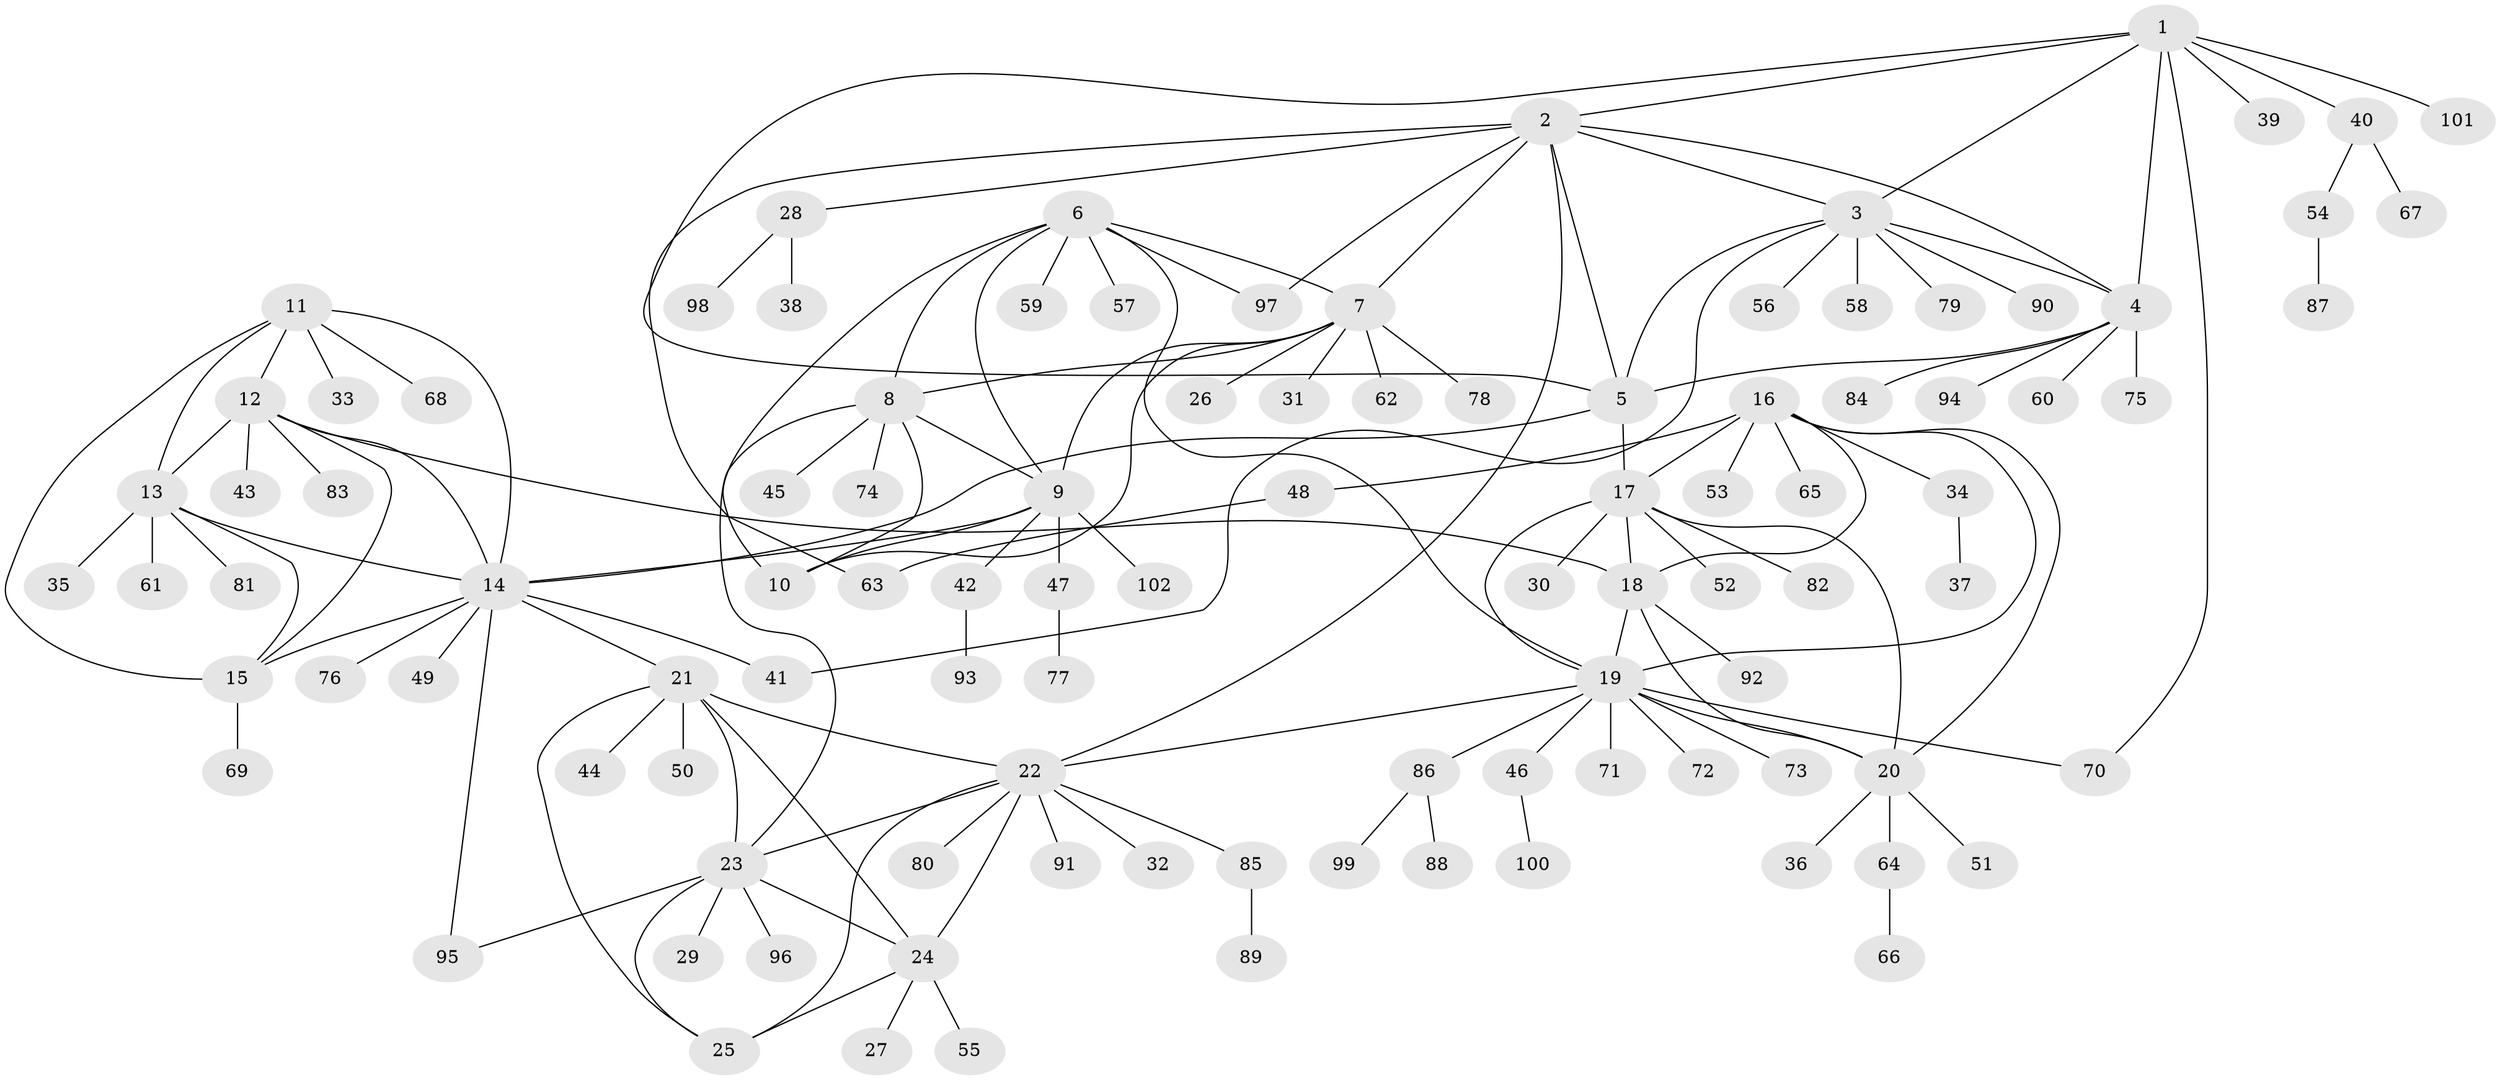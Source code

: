 // coarse degree distribution, {11: 0.0125, 9: 0.0125, 5: 0.025, 6: 0.025, 7: 0.025, 10: 0.0375, 3: 0.0375, 8: 0.025, 4: 0.025, 14: 0.0125, 1: 0.6625, 2: 0.1}
// Generated by graph-tools (version 1.1) at 2025/52/02/27/25 19:52:18]
// undirected, 102 vertices, 142 edges
graph export_dot {
graph [start="1"]
  node [color=gray90,style=filled];
  1;
  2;
  3;
  4;
  5;
  6;
  7;
  8;
  9;
  10;
  11;
  12;
  13;
  14;
  15;
  16;
  17;
  18;
  19;
  20;
  21;
  22;
  23;
  24;
  25;
  26;
  27;
  28;
  29;
  30;
  31;
  32;
  33;
  34;
  35;
  36;
  37;
  38;
  39;
  40;
  41;
  42;
  43;
  44;
  45;
  46;
  47;
  48;
  49;
  50;
  51;
  52;
  53;
  54;
  55;
  56;
  57;
  58;
  59;
  60;
  61;
  62;
  63;
  64;
  65;
  66;
  67;
  68;
  69;
  70;
  71;
  72;
  73;
  74;
  75;
  76;
  77;
  78;
  79;
  80;
  81;
  82;
  83;
  84;
  85;
  86;
  87;
  88;
  89;
  90;
  91;
  92;
  93;
  94;
  95;
  96;
  97;
  98;
  99;
  100;
  101;
  102;
  1 -- 2;
  1 -- 3;
  1 -- 4;
  1 -- 5;
  1 -- 39;
  1 -- 40;
  1 -- 70;
  1 -- 101;
  2 -- 3;
  2 -- 4;
  2 -- 5;
  2 -- 7;
  2 -- 22;
  2 -- 28;
  2 -- 63;
  2 -- 97;
  3 -- 4;
  3 -- 5;
  3 -- 41;
  3 -- 56;
  3 -- 58;
  3 -- 79;
  3 -- 90;
  4 -- 5;
  4 -- 60;
  4 -- 75;
  4 -- 84;
  4 -- 94;
  5 -- 14;
  5 -- 17;
  6 -- 7;
  6 -- 8;
  6 -- 9;
  6 -- 10;
  6 -- 19;
  6 -- 57;
  6 -- 59;
  6 -- 97;
  7 -- 8;
  7 -- 9;
  7 -- 10;
  7 -- 26;
  7 -- 31;
  7 -- 62;
  7 -- 78;
  8 -- 9;
  8 -- 10;
  8 -- 23;
  8 -- 45;
  8 -- 74;
  9 -- 10;
  9 -- 14;
  9 -- 42;
  9 -- 47;
  9 -- 102;
  11 -- 12;
  11 -- 13;
  11 -- 14;
  11 -- 15;
  11 -- 33;
  11 -- 68;
  12 -- 13;
  12 -- 14;
  12 -- 15;
  12 -- 18;
  12 -- 43;
  12 -- 83;
  13 -- 14;
  13 -- 15;
  13 -- 35;
  13 -- 61;
  13 -- 81;
  14 -- 15;
  14 -- 21;
  14 -- 41;
  14 -- 49;
  14 -- 76;
  14 -- 95;
  15 -- 69;
  16 -- 17;
  16 -- 18;
  16 -- 19;
  16 -- 20;
  16 -- 34;
  16 -- 48;
  16 -- 53;
  16 -- 65;
  17 -- 18;
  17 -- 19;
  17 -- 20;
  17 -- 30;
  17 -- 52;
  17 -- 82;
  18 -- 19;
  18 -- 20;
  18 -- 92;
  19 -- 20;
  19 -- 22;
  19 -- 46;
  19 -- 70;
  19 -- 71;
  19 -- 72;
  19 -- 73;
  19 -- 86;
  20 -- 36;
  20 -- 51;
  20 -- 64;
  21 -- 22;
  21 -- 23;
  21 -- 24;
  21 -- 25;
  21 -- 44;
  21 -- 50;
  22 -- 23;
  22 -- 24;
  22 -- 25;
  22 -- 32;
  22 -- 80;
  22 -- 85;
  22 -- 91;
  23 -- 24;
  23 -- 25;
  23 -- 29;
  23 -- 95;
  23 -- 96;
  24 -- 25;
  24 -- 27;
  24 -- 55;
  28 -- 38;
  28 -- 98;
  34 -- 37;
  40 -- 54;
  40 -- 67;
  42 -- 93;
  46 -- 100;
  47 -- 77;
  48 -- 63;
  54 -- 87;
  64 -- 66;
  85 -- 89;
  86 -- 88;
  86 -- 99;
}
